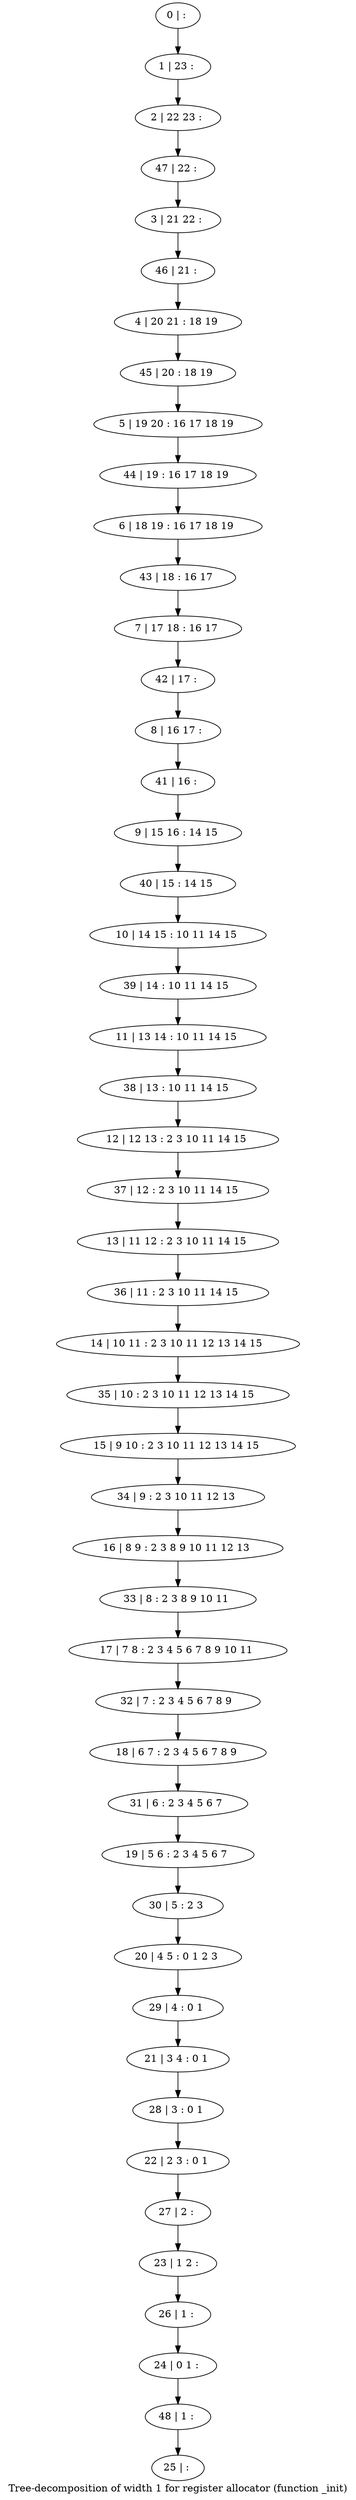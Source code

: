 digraph G {
graph [label="Tree-decomposition of width 1 for register allocator (function _init)"]
0[label="0 | : "];
1[label="1 | 23 : "];
2[label="2 | 22 23 : "];
3[label="3 | 21 22 : "];
4[label="4 | 20 21 : 18 19 "];
5[label="5 | 19 20 : 16 17 18 19 "];
6[label="6 | 18 19 : 16 17 18 19 "];
7[label="7 | 17 18 : 16 17 "];
8[label="8 | 16 17 : "];
9[label="9 | 15 16 : 14 15 "];
10[label="10 | 14 15 : 10 11 14 15 "];
11[label="11 | 13 14 : 10 11 14 15 "];
12[label="12 | 12 13 : 2 3 10 11 14 15 "];
13[label="13 | 11 12 : 2 3 10 11 14 15 "];
14[label="14 | 10 11 : 2 3 10 11 12 13 14 15 "];
15[label="15 | 9 10 : 2 3 10 11 12 13 14 15 "];
16[label="16 | 8 9 : 2 3 8 9 10 11 12 13 "];
17[label="17 | 7 8 : 2 3 4 5 6 7 8 9 10 11 "];
18[label="18 | 6 7 : 2 3 4 5 6 7 8 9 "];
19[label="19 | 5 6 : 2 3 4 5 6 7 "];
20[label="20 | 4 5 : 0 1 2 3 "];
21[label="21 | 3 4 : 0 1 "];
22[label="22 | 2 3 : 0 1 "];
23[label="23 | 1 2 : "];
24[label="24 | 0 1 : "];
25[label="25 | : "];
26[label="26 | 1 : "];
27[label="27 | 2 : "];
28[label="28 | 3 : 0 1 "];
29[label="29 | 4 : 0 1 "];
30[label="30 | 5 : 2 3 "];
31[label="31 | 6 : 2 3 4 5 6 7 "];
32[label="32 | 7 : 2 3 4 5 6 7 8 9 "];
33[label="33 | 8 : 2 3 8 9 10 11 "];
34[label="34 | 9 : 2 3 10 11 12 13 "];
35[label="35 | 10 : 2 3 10 11 12 13 14 15 "];
36[label="36 | 11 : 2 3 10 11 14 15 "];
37[label="37 | 12 : 2 3 10 11 14 15 "];
38[label="38 | 13 : 10 11 14 15 "];
39[label="39 | 14 : 10 11 14 15 "];
40[label="40 | 15 : 14 15 "];
41[label="41 | 16 : "];
42[label="42 | 17 : "];
43[label="43 | 18 : 16 17 "];
44[label="44 | 19 : 16 17 18 19 "];
45[label="45 | 20 : 18 19 "];
46[label="46 | 21 : "];
47[label="47 | 22 : "];
48[label="48 | 1 : "];
0->1 ;
1->2 ;
26->24 ;
23->26 ;
27->23 ;
22->27 ;
28->22 ;
21->28 ;
29->21 ;
20->29 ;
30->20 ;
19->30 ;
31->19 ;
18->31 ;
32->18 ;
17->32 ;
33->17 ;
16->33 ;
34->16 ;
15->34 ;
35->15 ;
14->35 ;
36->14 ;
13->36 ;
37->13 ;
12->37 ;
38->12 ;
11->38 ;
39->11 ;
10->39 ;
40->10 ;
9->40 ;
41->9 ;
8->41 ;
42->8 ;
7->42 ;
43->7 ;
6->43 ;
44->6 ;
5->44 ;
45->5 ;
4->45 ;
46->4 ;
3->46 ;
47->3 ;
2->47 ;
48->25 ;
24->48 ;
}
